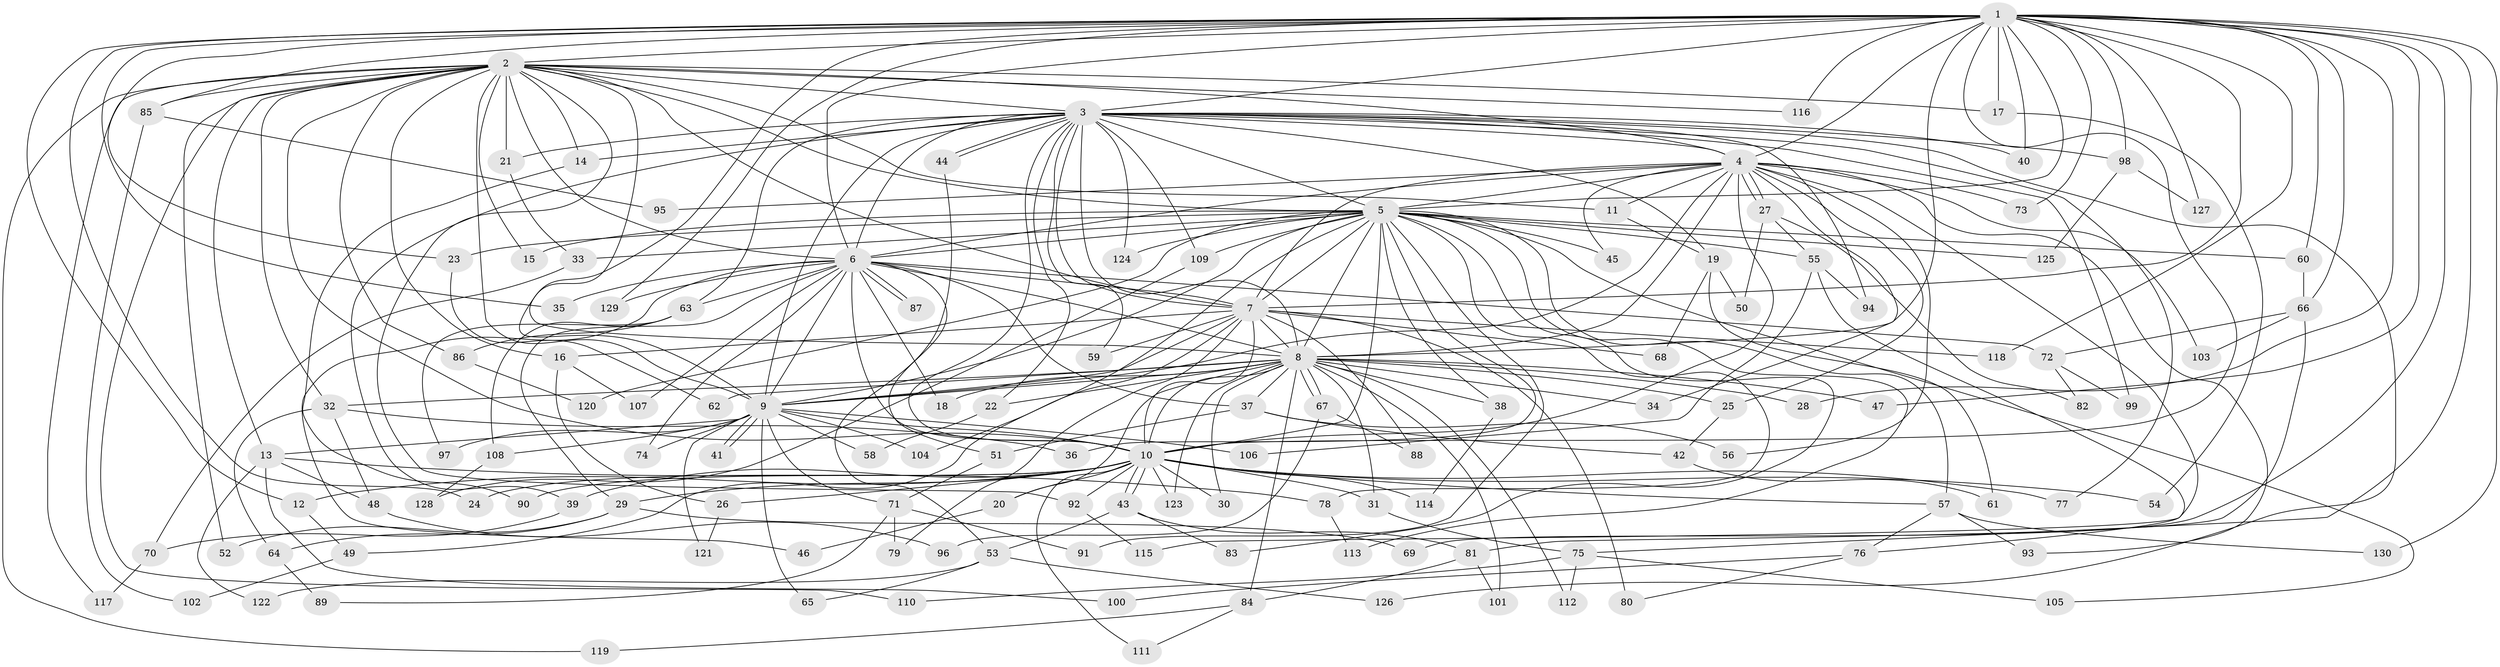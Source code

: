 // coarse degree distribution, {25: 0.019801980198019802, 24: 0.019801980198019802, 20: 0.009900990099009901, 27: 0.009900990099009901, 21: 0.009900990099009901, 16: 0.009900990099009901, 35: 0.009900990099009901, 3: 0.1782178217821782, 7: 0.019801980198019802, 2: 0.5148514851485149, 4: 0.0891089108910891, 5: 0.06930693069306931, 6: 0.039603960396039604}
// Generated by graph-tools (version 1.1) at 2025/41/03/06/25 10:41:39]
// undirected, 130 vertices, 285 edges
graph export_dot {
graph [start="1"]
  node [color=gray90,style=filled];
  1;
  2;
  3;
  4;
  5;
  6;
  7;
  8;
  9;
  10;
  11;
  12;
  13;
  14;
  15;
  16;
  17;
  18;
  19;
  20;
  21;
  22;
  23;
  24;
  25;
  26;
  27;
  28;
  29;
  30;
  31;
  32;
  33;
  34;
  35;
  36;
  37;
  38;
  39;
  40;
  41;
  42;
  43;
  44;
  45;
  46;
  47;
  48;
  49;
  50;
  51;
  52;
  53;
  54;
  55;
  56;
  57;
  58;
  59;
  60;
  61;
  62;
  63;
  64;
  65;
  66;
  67;
  68;
  69;
  70;
  71;
  72;
  73;
  74;
  75;
  76;
  77;
  78;
  79;
  80;
  81;
  82;
  83;
  84;
  85;
  86;
  87;
  88;
  89;
  90;
  91;
  92;
  93;
  94;
  95;
  96;
  97;
  98;
  99;
  100;
  101;
  102;
  103;
  104;
  105;
  106;
  107;
  108;
  109;
  110;
  111;
  112;
  113;
  114;
  115;
  116;
  117;
  118;
  119;
  120;
  121;
  122;
  123;
  124;
  125;
  126;
  127;
  128;
  129;
  130;
  1 -- 2;
  1 -- 3;
  1 -- 4;
  1 -- 5;
  1 -- 6;
  1 -- 7;
  1 -- 8;
  1 -- 9;
  1 -- 10;
  1 -- 12;
  1 -- 17;
  1 -- 23;
  1 -- 24;
  1 -- 28;
  1 -- 35;
  1 -- 40;
  1 -- 47;
  1 -- 60;
  1 -- 66;
  1 -- 69;
  1 -- 73;
  1 -- 75;
  1 -- 85;
  1 -- 98;
  1 -- 116;
  1 -- 118;
  1 -- 127;
  1 -- 129;
  1 -- 130;
  2 -- 3;
  2 -- 4;
  2 -- 5;
  2 -- 6;
  2 -- 7;
  2 -- 8;
  2 -- 9;
  2 -- 10;
  2 -- 11;
  2 -- 13;
  2 -- 14;
  2 -- 15;
  2 -- 16;
  2 -- 17;
  2 -- 21;
  2 -- 32;
  2 -- 52;
  2 -- 85;
  2 -- 86;
  2 -- 92;
  2 -- 110;
  2 -- 116;
  2 -- 117;
  2 -- 119;
  3 -- 4;
  3 -- 5;
  3 -- 6;
  3 -- 7;
  3 -- 8;
  3 -- 9;
  3 -- 10;
  3 -- 14;
  3 -- 19;
  3 -- 21;
  3 -- 22;
  3 -- 39;
  3 -- 40;
  3 -- 44;
  3 -- 44;
  3 -- 59;
  3 -- 63;
  3 -- 77;
  3 -- 94;
  3 -- 98;
  3 -- 99;
  3 -- 109;
  3 -- 124;
  3 -- 126;
  4 -- 5;
  4 -- 6;
  4 -- 7;
  4 -- 8;
  4 -- 9;
  4 -- 10;
  4 -- 11;
  4 -- 25;
  4 -- 27;
  4 -- 27;
  4 -- 34;
  4 -- 45;
  4 -- 56;
  4 -- 73;
  4 -- 93;
  4 -- 95;
  4 -- 103;
  4 -- 115;
  5 -- 6;
  5 -- 7;
  5 -- 8;
  5 -- 9;
  5 -- 10;
  5 -- 15;
  5 -- 23;
  5 -- 33;
  5 -- 36;
  5 -- 38;
  5 -- 45;
  5 -- 49;
  5 -- 55;
  5 -- 57;
  5 -- 60;
  5 -- 78;
  5 -- 83;
  5 -- 91;
  5 -- 105;
  5 -- 109;
  5 -- 113;
  5 -- 120;
  5 -- 124;
  5 -- 125;
  6 -- 7;
  6 -- 8;
  6 -- 9;
  6 -- 10;
  6 -- 18;
  6 -- 29;
  6 -- 35;
  6 -- 37;
  6 -- 46;
  6 -- 51;
  6 -- 63;
  6 -- 72;
  6 -- 74;
  6 -- 87;
  6 -- 87;
  6 -- 107;
  6 -- 129;
  7 -- 8;
  7 -- 9;
  7 -- 10;
  7 -- 16;
  7 -- 59;
  7 -- 68;
  7 -- 79;
  7 -- 80;
  7 -- 88;
  7 -- 104;
  7 -- 118;
  8 -- 9;
  8 -- 10;
  8 -- 18;
  8 -- 20;
  8 -- 22;
  8 -- 25;
  8 -- 28;
  8 -- 30;
  8 -- 31;
  8 -- 32;
  8 -- 34;
  8 -- 37;
  8 -- 38;
  8 -- 47;
  8 -- 62;
  8 -- 67;
  8 -- 67;
  8 -- 84;
  8 -- 101;
  8 -- 112;
  8 -- 123;
  9 -- 10;
  9 -- 13;
  9 -- 41;
  9 -- 41;
  9 -- 58;
  9 -- 65;
  9 -- 71;
  9 -- 74;
  9 -- 97;
  9 -- 104;
  9 -- 106;
  9 -- 108;
  9 -- 121;
  10 -- 12;
  10 -- 20;
  10 -- 24;
  10 -- 26;
  10 -- 29;
  10 -- 30;
  10 -- 31;
  10 -- 39;
  10 -- 43;
  10 -- 43;
  10 -- 54;
  10 -- 57;
  10 -- 77;
  10 -- 90;
  10 -- 92;
  10 -- 111;
  10 -- 114;
  10 -- 123;
  11 -- 19;
  12 -- 49;
  13 -- 48;
  13 -- 78;
  13 -- 100;
  13 -- 122;
  14 -- 90;
  16 -- 26;
  16 -- 107;
  17 -- 54;
  19 -- 50;
  19 -- 61;
  19 -- 68;
  20 -- 46;
  21 -- 33;
  22 -- 58;
  23 -- 62;
  25 -- 42;
  26 -- 121;
  27 -- 50;
  27 -- 55;
  27 -- 82;
  29 -- 52;
  29 -- 64;
  29 -- 69;
  31 -- 75;
  32 -- 36;
  32 -- 48;
  32 -- 64;
  33 -- 70;
  37 -- 42;
  37 -- 51;
  37 -- 56;
  38 -- 114;
  39 -- 70;
  42 -- 61;
  43 -- 53;
  43 -- 81;
  43 -- 83;
  44 -- 53;
  48 -- 96;
  49 -- 102;
  51 -- 71;
  53 -- 65;
  53 -- 122;
  53 -- 126;
  55 -- 76;
  55 -- 94;
  55 -- 106;
  57 -- 76;
  57 -- 93;
  57 -- 130;
  60 -- 66;
  63 -- 86;
  63 -- 97;
  63 -- 108;
  64 -- 89;
  66 -- 72;
  66 -- 81;
  66 -- 103;
  67 -- 88;
  67 -- 96;
  70 -- 117;
  71 -- 79;
  71 -- 89;
  71 -- 91;
  72 -- 82;
  72 -- 99;
  75 -- 105;
  75 -- 110;
  75 -- 112;
  76 -- 80;
  76 -- 100;
  78 -- 113;
  81 -- 84;
  81 -- 101;
  84 -- 111;
  84 -- 119;
  85 -- 95;
  85 -- 102;
  86 -- 120;
  92 -- 115;
  98 -- 125;
  98 -- 127;
  108 -- 128;
  109 -- 128;
}
